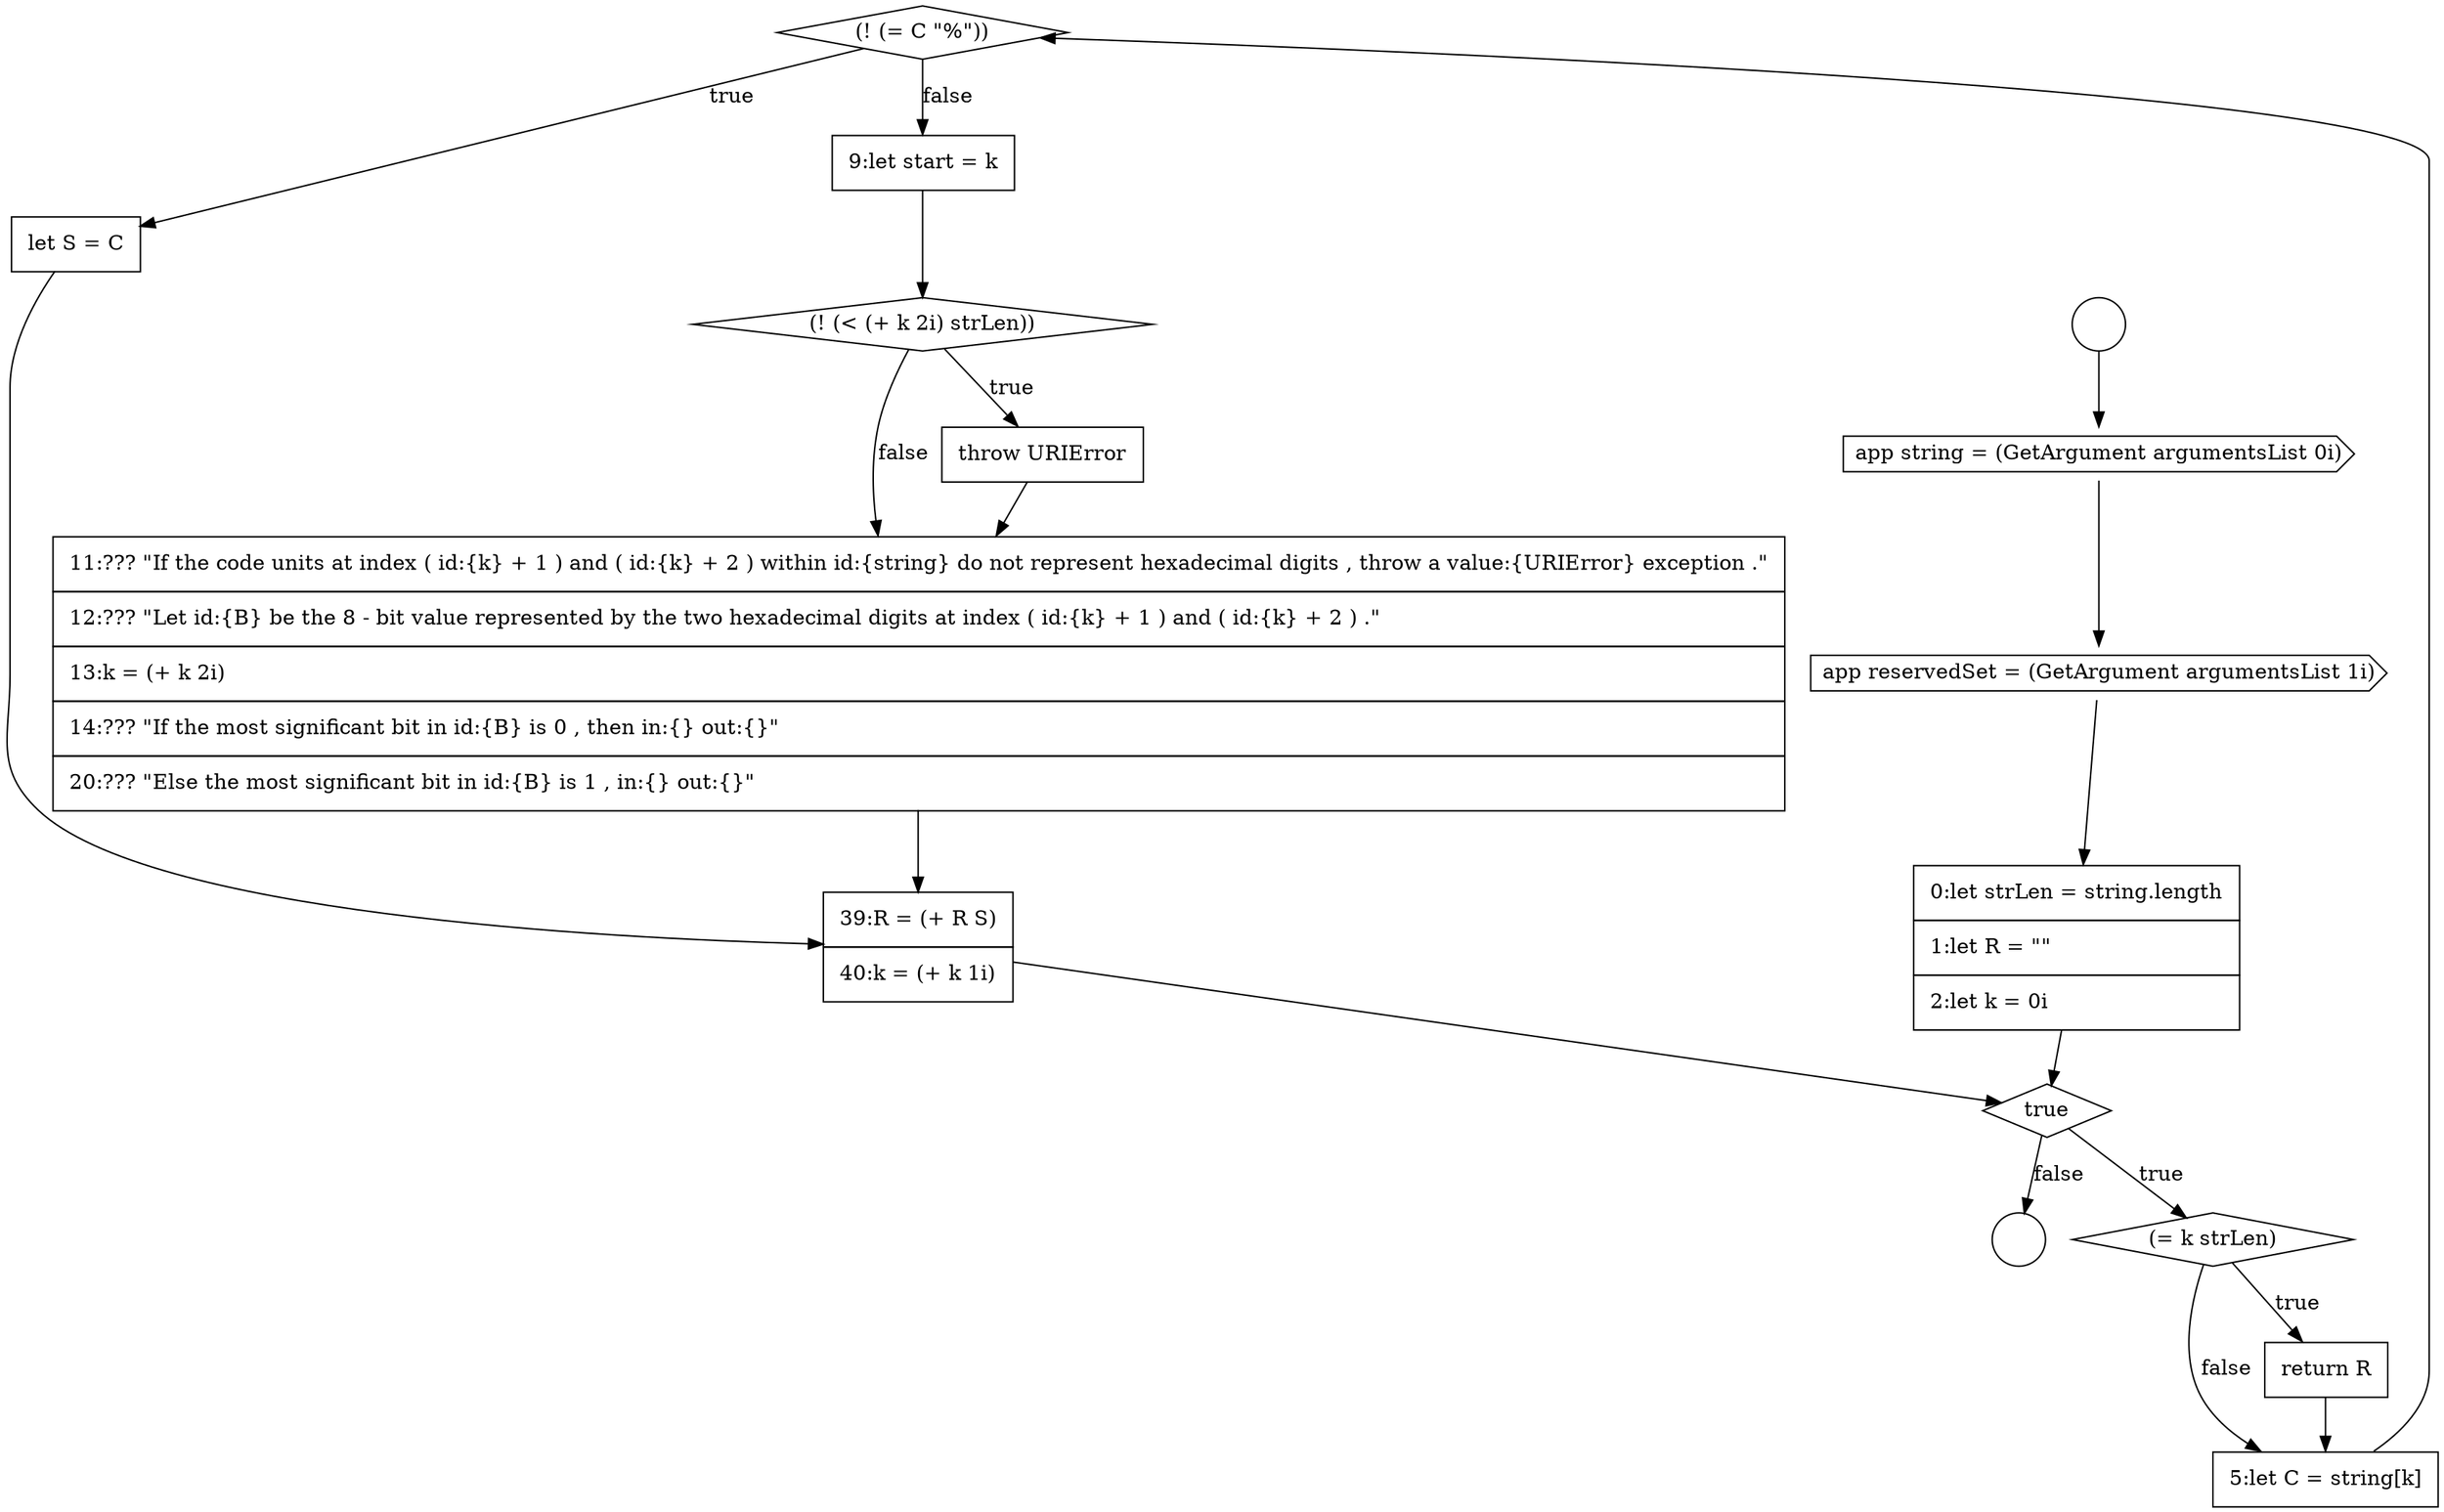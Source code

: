 digraph {
  node11527 [shape=diamond, label=<<font color="black">(! (= C &quot;%&quot;))</font>> color="black" fillcolor="white" style=filled]
  node11533 [shape=none, margin=0, label=<<font color="black">
    <table border="0" cellborder="1" cellspacing="0" cellpadding="10">
      <tr><td align="left">39:R = (+ R S)</td></tr>
      <tr><td align="left">40:k = (+ k 1i)</td></tr>
    </table>
  </font>> color="black" fillcolor="white" style=filled]
  node11523 [shape=diamond, label=<<font color="black">true</font>> color="black" fillcolor="white" style=filled]
  node11528 [shape=none, margin=0, label=<<font color="black">
    <table border="0" cellborder="1" cellspacing="0" cellpadding="10">
      <tr><td align="left">let S = C</td></tr>
    </table>
  </font>> color="black" fillcolor="white" style=filled]
  node11520 [shape=cds, label=<<font color="black">app string = (GetArgument argumentsList 0i)</font>> color="black" fillcolor="white" style=filled]
  node11532 [shape=none, margin=0, label=<<font color="black">
    <table border="0" cellborder="1" cellspacing="0" cellpadding="10">
      <tr><td align="left">11:??? &quot;If the code units at index ( id:{k} + 1 ) and ( id:{k} + 2 ) within id:{string} do not represent hexadecimal digits , throw a value:{URIError} exception .&quot;</td></tr>
      <tr><td align="left">12:??? &quot;Let id:{B} be the 8 - bit value represented by the two hexadecimal digits at index ( id:{k} + 1 ) and ( id:{k} + 2 ) .&quot;</td></tr>
      <tr><td align="left">13:k = (+ k 2i)</td></tr>
      <tr><td align="left">14:??? &quot;If the most significant bit in id:{B} is 0 , then in:{} out:{}&quot;</td></tr>
      <tr><td align="left">20:??? &quot;Else the most significant bit in id:{B} is 1 , in:{} out:{}&quot;</td></tr>
    </table>
  </font>> color="black" fillcolor="white" style=filled]
  node11524 [shape=diamond, label=<<font color="black">(= k strLen)</font>> color="black" fillcolor="white" style=filled]
  node11525 [shape=none, margin=0, label=<<font color="black">
    <table border="0" cellborder="1" cellspacing="0" cellpadding="10">
      <tr><td align="left">return R</td></tr>
    </table>
  </font>> color="black" fillcolor="white" style=filled]
  node11531 [shape=none, margin=0, label=<<font color="black">
    <table border="0" cellborder="1" cellspacing="0" cellpadding="10">
      <tr><td align="left">throw URIError</td></tr>
    </table>
  </font>> color="black" fillcolor="white" style=filled]
  node11518 [shape=circle label=" " color="black" fillcolor="white" style=filled]
  node11530 [shape=diamond, label=<<font color="black">(! (&lt; (+ k 2i) strLen))</font>> color="black" fillcolor="white" style=filled]
  node11526 [shape=none, margin=0, label=<<font color="black">
    <table border="0" cellborder="1" cellspacing="0" cellpadding="10">
      <tr><td align="left">5:let C = string[k]</td></tr>
    </table>
  </font>> color="black" fillcolor="white" style=filled]
  node11522 [shape=none, margin=0, label=<<font color="black">
    <table border="0" cellborder="1" cellspacing="0" cellpadding="10">
      <tr><td align="left">0:let strLen = string.length</td></tr>
      <tr><td align="left">1:let R = &quot;&quot;</td></tr>
      <tr><td align="left">2:let k = 0i</td></tr>
    </table>
  </font>> color="black" fillcolor="white" style=filled]
  node11529 [shape=none, margin=0, label=<<font color="black">
    <table border="0" cellborder="1" cellspacing="0" cellpadding="10">
      <tr><td align="left">9:let start = k</td></tr>
    </table>
  </font>> color="black" fillcolor="white" style=filled]
  node11519 [shape=circle label=" " color="black" fillcolor="white" style=filled]
  node11521 [shape=cds, label=<<font color="black">app reservedSet = (GetArgument argumentsList 1i)</font>> color="black" fillcolor="white" style=filled]
  node11523 -> node11524 [label=<<font color="black">true</font>> color="black"]
  node11523 -> node11519 [label=<<font color="black">false</font>> color="black"]
  node11520 -> node11521 [ color="black"]
  node11533 -> node11523 [ color="black"]
  node11521 -> node11522 [ color="black"]
  node11529 -> node11530 [ color="black"]
  node11526 -> node11527 [ color="black"]
  node11527 -> node11528 [label=<<font color="black">true</font>> color="black"]
  node11527 -> node11529 [label=<<font color="black">false</font>> color="black"]
  node11525 -> node11526 [ color="black"]
  node11528 -> node11533 [ color="black"]
  node11532 -> node11533 [ color="black"]
  node11524 -> node11525 [label=<<font color="black">true</font>> color="black"]
  node11524 -> node11526 [label=<<font color="black">false</font>> color="black"]
  node11531 -> node11532 [ color="black"]
  node11522 -> node11523 [ color="black"]
  node11530 -> node11531 [label=<<font color="black">true</font>> color="black"]
  node11530 -> node11532 [label=<<font color="black">false</font>> color="black"]
  node11518 -> node11520 [ color="black"]
}
